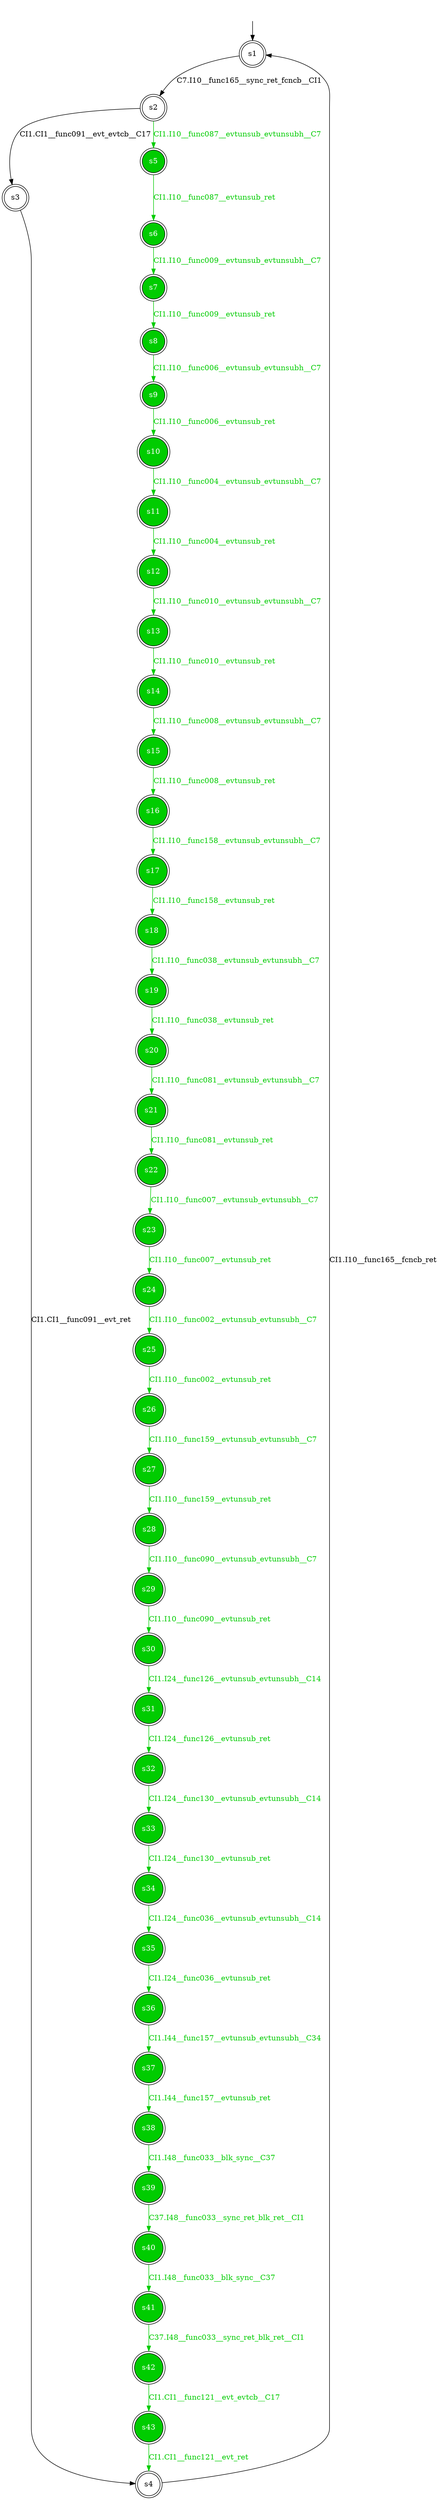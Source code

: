 digraph diffautomaton {
	1 [label=<s1> shape="doublecircle"];
	2 [label=<s2> shape="doublecircle"];
	3 [label=<s3> shape="doublecircle"];
	4 [label=<s4> shape="doublecircle"];
	5 [label=<s5> shape="doublecircle" fillcolor="#00cc00" fontcolor="#ffffff" style="filled"];
	6 [label=<s6> shape="doublecircle" fillcolor="#00cc00" fontcolor="#ffffff" style="filled"];
	7 [label=<s7> shape="doublecircle" fillcolor="#00cc00" fontcolor="#ffffff" style="filled"];
	8 [label=<s8> shape="doublecircle" fillcolor="#00cc00" fontcolor="#ffffff" style="filled"];
	9 [label=<s9> shape="doublecircle" fillcolor="#00cc00" fontcolor="#ffffff" style="filled"];
	10 [label=<s10> shape="doublecircle" fillcolor="#00cc00" fontcolor="#ffffff" style="filled"];
	11 [label=<s11> shape="doublecircle" fillcolor="#00cc00" fontcolor="#ffffff" style="filled"];
	12 [label=<s12> shape="doublecircle" fillcolor="#00cc00" fontcolor="#ffffff" style="filled"];
	13 [label=<s13> shape="doublecircle" fillcolor="#00cc00" fontcolor="#ffffff" style="filled"];
	14 [label=<s14> shape="doublecircle" fillcolor="#00cc00" fontcolor="#ffffff" style="filled"];
	15 [label=<s15> shape="doublecircle" fillcolor="#00cc00" fontcolor="#ffffff" style="filled"];
	16 [label=<s16> shape="doublecircle" fillcolor="#00cc00" fontcolor="#ffffff" style="filled"];
	17 [label=<s17> shape="doublecircle" fillcolor="#00cc00" fontcolor="#ffffff" style="filled"];
	18 [label=<s18> shape="doublecircle" fillcolor="#00cc00" fontcolor="#ffffff" style="filled"];
	19 [label=<s19> shape="doublecircle" fillcolor="#00cc00" fontcolor="#ffffff" style="filled"];
	20 [label=<s20> shape="doublecircle" fillcolor="#00cc00" fontcolor="#ffffff" style="filled"];
	21 [label=<s21> shape="doublecircle" fillcolor="#00cc00" fontcolor="#ffffff" style="filled"];
	22 [label=<s22> shape="doublecircle" fillcolor="#00cc00" fontcolor="#ffffff" style="filled"];
	23 [label=<s23> shape="doublecircle" fillcolor="#00cc00" fontcolor="#ffffff" style="filled"];
	24 [label=<s24> shape="doublecircle" fillcolor="#00cc00" fontcolor="#ffffff" style="filled"];
	25 [label=<s25> shape="doublecircle" fillcolor="#00cc00" fontcolor="#ffffff" style="filled"];
	26 [label=<s26> shape="doublecircle" fillcolor="#00cc00" fontcolor="#ffffff" style="filled"];
	27 [label=<s27> shape="doublecircle" fillcolor="#00cc00" fontcolor="#ffffff" style="filled"];
	28 [label=<s28> shape="doublecircle" fillcolor="#00cc00" fontcolor="#ffffff" style="filled"];
	29 [label=<s29> shape="doublecircle" fillcolor="#00cc00" fontcolor="#ffffff" style="filled"];
	30 [label=<s30> shape="doublecircle" fillcolor="#00cc00" fontcolor="#ffffff" style="filled"];
	31 [label=<s31> shape="doublecircle" fillcolor="#00cc00" fontcolor="#ffffff" style="filled"];
	32 [label=<s32> shape="doublecircle" fillcolor="#00cc00" fontcolor="#ffffff" style="filled"];
	33 [label=<s33> shape="doublecircle" fillcolor="#00cc00" fontcolor="#ffffff" style="filled"];
	34 [label=<s34> shape="doublecircle" fillcolor="#00cc00" fontcolor="#ffffff" style="filled"];
	35 [label=<s35> shape="doublecircle" fillcolor="#00cc00" fontcolor="#ffffff" style="filled"];
	36 [label=<s36> shape="doublecircle" fillcolor="#00cc00" fontcolor="#ffffff" style="filled"];
	37 [label=<s37> shape="doublecircle" fillcolor="#00cc00" fontcolor="#ffffff" style="filled"];
	38 [label=<s38> shape="doublecircle" fillcolor="#00cc00" fontcolor="#ffffff" style="filled"];
	39 [label=<s39> shape="doublecircle" fillcolor="#00cc00" fontcolor="#ffffff" style="filled"];
	40 [label=<s40> shape="doublecircle" fillcolor="#00cc00" fontcolor="#ffffff" style="filled"];
	41 [label=<s41> shape="doublecircle" fillcolor="#00cc00" fontcolor="#ffffff" style="filled"];
	42 [label=<s42> shape="doublecircle" fillcolor="#00cc00" fontcolor="#ffffff" style="filled"];
	43 [label=<s43> shape="doublecircle" fillcolor="#00cc00" fontcolor="#ffffff" style="filled"];
	__init1 [label=<> shape="none"];
	__init1 -> 1;
	1 -> 2 [label=<<font color="#000000">C7.I10__func165__sync_ret_fcncb__CI1</font>> id="1-0-2"];
	2 -> 3 [label=<<font color="#000000">CI1.CI1__func091__evt_evtcb__C17</font>> id="2-0-3"];
	2 -> 5 [label=<<font color="#00cc00">CI1.I10__func087__evtunsub_evtunsubh__C7</font>> color="#00cc00" id="2-1-5"];
	3 -> 4 [label=<<font color="#000000">CI1.CI1__func091__evt_ret</font>> id="3-0-4"];
	4 -> 1 [label=<<font color="#000000">CI1.I10__func165__fcncb_ret</font>> id="4-0-1"];
	5 -> 6 [label=<<font color="#00cc00">CI1.I10__func087__evtunsub_ret</font>> color="#00cc00" id="5-0-6"];
	6 -> 7 [label=<<font color="#00cc00">CI1.I10__func009__evtunsub_evtunsubh__C7</font>> color="#00cc00" id="6-0-7"];
	7 -> 8 [label=<<font color="#00cc00">CI1.I10__func009__evtunsub_ret</font>> color="#00cc00" id="7-0-8"];
	8 -> 9 [label=<<font color="#00cc00">CI1.I10__func006__evtunsub_evtunsubh__C7</font>> color="#00cc00" id="8-0-9"];
	9 -> 10 [label=<<font color="#00cc00">CI1.I10__func006__evtunsub_ret</font>> color="#00cc00" id="9-0-10"];
	10 -> 11 [label=<<font color="#00cc00">CI1.I10__func004__evtunsub_evtunsubh__C7</font>> color="#00cc00" id="10-0-11"];
	11 -> 12 [label=<<font color="#00cc00">CI1.I10__func004__evtunsub_ret</font>> color="#00cc00" id="11-0-12"];
	12 -> 13 [label=<<font color="#00cc00">CI1.I10__func010__evtunsub_evtunsubh__C7</font>> color="#00cc00" id="12-0-13"];
	13 -> 14 [label=<<font color="#00cc00">CI1.I10__func010__evtunsub_ret</font>> color="#00cc00" id="13-0-14"];
	14 -> 15 [label=<<font color="#00cc00">CI1.I10__func008__evtunsub_evtunsubh__C7</font>> color="#00cc00" id="14-0-15"];
	15 -> 16 [label=<<font color="#00cc00">CI1.I10__func008__evtunsub_ret</font>> color="#00cc00" id="15-0-16"];
	16 -> 17 [label=<<font color="#00cc00">CI1.I10__func158__evtunsub_evtunsubh__C7</font>> color="#00cc00" id="16-0-17"];
	17 -> 18 [label=<<font color="#00cc00">CI1.I10__func158__evtunsub_ret</font>> color="#00cc00" id="17-0-18"];
	18 -> 19 [label=<<font color="#00cc00">CI1.I10__func038__evtunsub_evtunsubh__C7</font>> color="#00cc00" id="18-0-19"];
	19 -> 20 [label=<<font color="#00cc00">CI1.I10__func038__evtunsub_ret</font>> color="#00cc00" id="19-0-20"];
	20 -> 21 [label=<<font color="#00cc00">CI1.I10__func081__evtunsub_evtunsubh__C7</font>> color="#00cc00" id="20-0-21"];
	21 -> 22 [label=<<font color="#00cc00">CI1.I10__func081__evtunsub_ret</font>> color="#00cc00" id="21-0-22"];
	22 -> 23 [label=<<font color="#00cc00">CI1.I10__func007__evtunsub_evtunsubh__C7</font>> color="#00cc00" id="22-0-23"];
	23 -> 24 [label=<<font color="#00cc00">CI1.I10__func007__evtunsub_ret</font>> color="#00cc00" id="23-0-24"];
	24 -> 25 [label=<<font color="#00cc00">CI1.I10__func002__evtunsub_evtunsubh__C7</font>> color="#00cc00" id="24-0-25"];
	25 -> 26 [label=<<font color="#00cc00">CI1.I10__func002__evtunsub_ret</font>> color="#00cc00" id="25-0-26"];
	26 -> 27 [label=<<font color="#00cc00">CI1.I10__func159__evtunsub_evtunsubh__C7</font>> color="#00cc00" id="26-0-27"];
	27 -> 28 [label=<<font color="#00cc00">CI1.I10__func159__evtunsub_ret</font>> color="#00cc00" id="27-0-28"];
	28 -> 29 [label=<<font color="#00cc00">CI1.I10__func090__evtunsub_evtunsubh__C7</font>> color="#00cc00" id="28-0-29"];
	29 -> 30 [label=<<font color="#00cc00">CI1.I10__func090__evtunsub_ret</font>> color="#00cc00" id="29-0-30"];
	30 -> 31 [label=<<font color="#00cc00">CI1.I24__func126__evtunsub_evtunsubh__C14</font>> color="#00cc00" id="30-0-31"];
	31 -> 32 [label=<<font color="#00cc00">CI1.I24__func126__evtunsub_ret</font>> color="#00cc00" id="31-0-32"];
	32 -> 33 [label=<<font color="#00cc00">CI1.I24__func130__evtunsub_evtunsubh__C14</font>> color="#00cc00" id="32-0-33"];
	33 -> 34 [label=<<font color="#00cc00">CI1.I24__func130__evtunsub_ret</font>> color="#00cc00" id="33-0-34"];
	34 -> 35 [label=<<font color="#00cc00">CI1.I24__func036__evtunsub_evtunsubh__C14</font>> color="#00cc00" id="34-0-35"];
	35 -> 36 [label=<<font color="#00cc00">CI1.I24__func036__evtunsub_ret</font>> color="#00cc00" id="35-0-36"];
	36 -> 37 [label=<<font color="#00cc00">CI1.I44__func157__evtunsub_evtunsubh__C34</font>> color="#00cc00" id="36-0-37"];
	37 -> 38 [label=<<font color="#00cc00">CI1.I44__func157__evtunsub_ret</font>> color="#00cc00" id="37-0-38"];
	38 -> 39 [label=<<font color="#00cc00">CI1.I48__func033__blk_sync__C37</font>> color="#00cc00" id="38-0-39"];
	39 -> 40 [label=<<font color="#00cc00">C37.I48__func033__sync_ret_blk_ret__CI1</font>> color="#00cc00" id="39-0-40"];
	40 -> 41 [label=<<font color="#00cc00">CI1.I48__func033__blk_sync__C37</font>> color="#00cc00" id="40-0-41"];
	41 -> 42 [label=<<font color="#00cc00">C37.I48__func033__sync_ret_blk_ret__CI1</font>> color="#00cc00" id="41-0-42"];
	42 -> 43 [label=<<font color="#00cc00">CI1.CI1__func121__evt_evtcb__C17</font>> color="#00cc00" id="42-0-43"];
	43 -> 4 [label=<<font color="#00cc00">CI1.CI1__func121__evt_ret</font>> color="#00cc00" id="43-0-4"];
}
